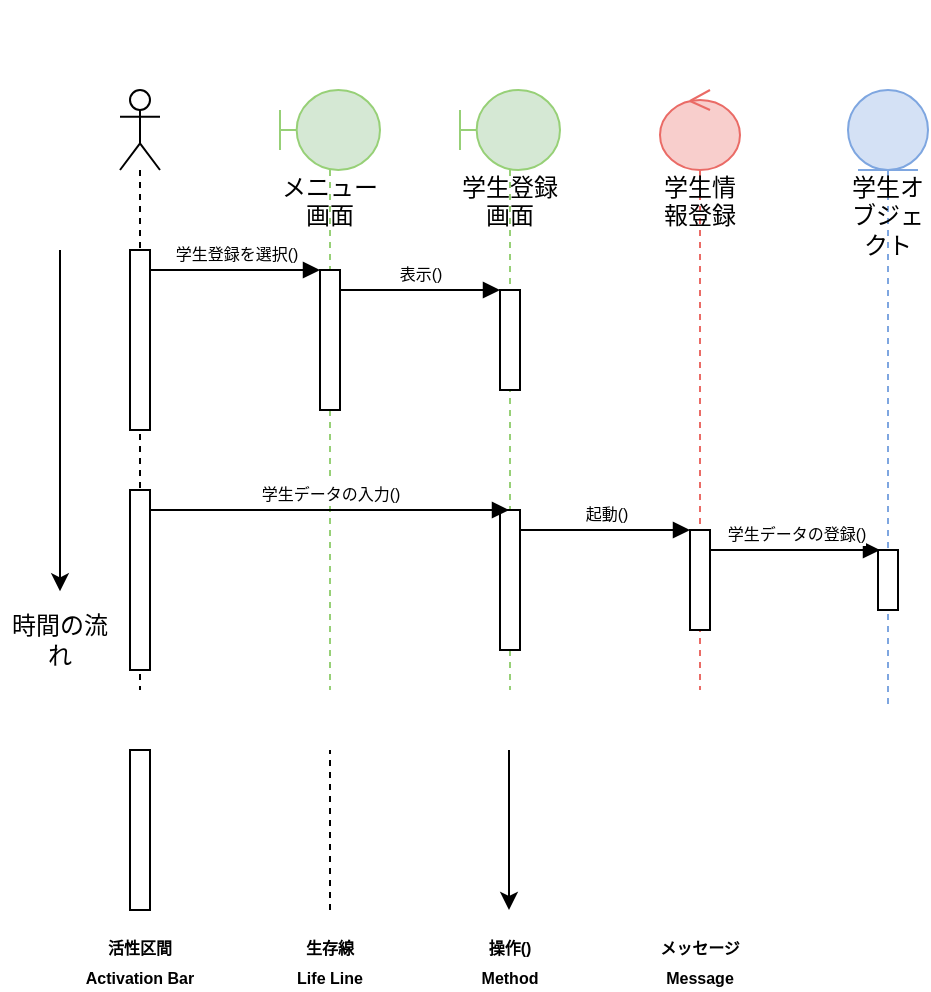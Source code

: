 <mxfile>
    <diagram id="AF6h4KZf77uVoIZUKbMl" name="ページ1">
        <mxGraphModel dx="1233" dy="1588" grid="1" gridSize="10" guides="1" tooltips="1" connect="1" arrows="1" fold="1" page="1" pageScale="1" pageWidth="827" pageHeight="1169" math="0" shadow="0">
            <root>
                <mxCell id="0"/>
                <mxCell id="1" parent="0"/>
                <mxCell id="R0PC5x6vS80_OUpeGfGb-8" value="&lt;div&gt;&lt;font style=&quot;font-size: 6px;&quot;&gt;&lt;br&gt;&lt;/font&gt;&lt;/div&gt;&lt;div&gt;&lt;font style=&quot;font-size: 6px;&quot;&gt;&lt;br&gt;&lt;/font&gt;&lt;/div&gt;&lt;div&gt;&lt;font style=&quot;font-size: 6px;&quot;&gt;&lt;br&gt;&lt;/font&gt;&lt;/div&gt;&lt;div&gt;&lt;font style=&quot;font-size: 8px;&quot;&gt;&lt;br&gt;&lt;/font&gt;&lt;/div&gt;&lt;div&gt;&lt;font style=&quot;font-size: 8px;&quot;&gt;&lt;br&gt;&lt;/font&gt;&lt;/div&gt;&lt;font style=&quot;font-size: 12px;&quot;&gt;メニュー画面&lt;/font&gt;" style="shape=umlLifeline;perimeter=lifelinePerimeter;whiteSpace=wrap;html=1;container=1;dropTarget=0;collapsible=0;recursiveResize=0;outlineConnect=0;portConstraint=eastwest;newEdgeStyle={&quot;curved&quot;:0,&quot;rounded&quot;:0};participant=umlBoundary;fillColor=#D5E8D4;strokeColor=#97D077;" vertex="1" parent="1">
                    <mxGeometry x="110" y="10" width="50" height="300" as="geometry"/>
                </mxCell>
                <mxCell id="R0PC5x6vS80_OUpeGfGb-14" value="" style="html=1;points=[[0,0,0,0,5],[0,1,0,0,-5],[1,0,0,0,5],[1,1,0,0,-5]];perimeter=orthogonalPerimeter;outlineConnect=0;targetShapes=umlLifeline;portConstraint=eastwest;newEdgeStyle={&quot;curved&quot;:0,&quot;rounded&quot;:0};" vertex="1" parent="R0PC5x6vS80_OUpeGfGb-8">
                    <mxGeometry x="20" y="90" width="10" height="70" as="geometry"/>
                </mxCell>
                <mxCell id="R0PC5x6vS80_OUpeGfGb-5" value="" style="shape=umlLifeline;perimeter=lifelinePerimeter;whiteSpace=wrap;html=1;container=1;dropTarget=0;collapsible=0;recursiveResize=0;outlineConnect=0;portConstraint=eastwest;newEdgeStyle={&quot;curved&quot;:0,&quot;rounded&quot;:0};participant=umlActor;" vertex="1" parent="1">
                    <mxGeometry x="30" y="10" width="20" height="300" as="geometry"/>
                </mxCell>
                <mxCell id="R0PC5x6vS80_OUpeGfGb-6" value="" style="html=1;points=[[0,0,0,0,5],[0,1,0,0,-5],[1,0,0,0,5],[1,1,0,0,-5]];perimeter=orthogonalPerimeter;outlineConnect=0;targetShapes=umlLifeline;portConstraint=eastwest;newEdgeStyle={&quot;curved&quot;:0,&quot;rounded&quot;:0};" vertex="1" parent="R0PC5x6vS80_OUpeGfGb-5">
                    <mxGeometry x="5" y="80" width="10" height="90" as="geometry"/>
                </mxCell>
                <mxCell id="R0PC5x6vS80_OUpeGfGb-24" value="" style="html=1;points=[[0,0,0,0,5],[0,1,0,0,-5],[1,0,0,0,5],[1,1,0,0,-5]];perimeter=orthogonalPerimeter;outlineConnect=0;targetShapes=umlLifeline;portConstraint=eastwest;newEdgeStyle={&quot;curved&quot;:0,&quot;rounded&quot;:0};" vertex="1" parent="R0PC5x6vS80_OUpeGfGb-5">
                    <mxGeometry x="5" y="200" width="10" height="90" as="geometry"/>
                </mxCell>
                <mxCell id="R0PC5x6vS80_OUpeGfGb-7" value="&lt;div&gt;&lt;br&gt;&lt;/div&gt;&lt;div&gt;&lt;br&gt;&lt;/div&gt;&lt;div&gt;&lt;br&gt;&lt;/div&gt;&lt;div&gt;&lt;br&gt;&lt;/div&gt;&lt;div&gt;&lt;br&gt;&lt;/div&gt;&lt;div&gt;学生登録画面&lt;/div&gt;" style="shape=umlLifeline;perimeter=lifelinePerimeter;whiteSpace=wrap;html=1;container=1;dropTarget=0;collapsible=0;recursiveResize=0;outlineConnect=0;portConstraint=eastwest;newEdgeStyle={&quot;curved&quot;:0,&quot;rounded&quot;:0};participant=umlBoundary;fillColor=#D5E8D4;strokeColor=#97D077;" vertex="1" parent="1">
                    <mxGeometry x="200" y="10" width="50" height="300" as="geometry"/>
                </mxCell>
                <mxCell id="R0PC5x6vS80_OUpeGfGb-22" value="" style="html=1;points=[[0,0,0,0,5],[0,1,0,0,-5],[1,0,0,0,5],[1,1,0,0,-5]];perimeter=orthogonalPerimeter;outlineConnect=0;targetShapes=umlLifeline;portConstraint=eastwest;newEdgeStyle={&quot;curved&quot;:0,&quot;rounded&quot;:0};" vertex="1" parent="R0PC5x6vS80_OUpeGfGb-7">
                    <mxGeometry x="20" y="100" width="10" height="50" as="geometry"/>
                </mxCell>
                <mxCell id="R0PC5x6vS80_OUpeGfGb-25" value="" style="html=1;points=[[0,0,0,0,5],[0,1,0,0,-5],[1,0,0,0,5],[1,1,0,0,-5]];perimeter=orthogonalPerimeter;outlineConnect=0;targetShapes=umlLifeline;portConstraint=eastwest;newEdgeStyle={&quot;curved&quot;:0,&quot;rounded&quot;:0};" vertex="1" parent="R0PC5x6vS80_OUpeGfGb-7">
                    <mxGeometry x="20" y="210" width="10" height="70" as="geometry"/>
                </mxCell>
                <mxCell id="R0PC5x6vS80_OUpeGfGb-9" value="&lt;div&gt;&lt;br&gt;&lt;/div&gt;&lt;div&gt;&lt;br&gt;&lt;/div&gt;&lt;div&gt;&lt;br&gt;&lt;/div&gt;&lt;div&gt;　&lt;/div&gt;&lt;div&gt;&lt;br&gt;&lt;/div&gt;&lt;div&gt;学生情報登録&lt;/div&gt;" style="shape=umlLifeline;perimeter=lifelinePerimeter;whiteSpace=wrap;html=1;container=1;dropTarget=0;collapsible=0;recursiveResize=0;outlineConnect=0;portConstraint=eastwest;newEdgeStyle={&quot;curved&quot;:0,&quot;rounded&quot;:0};participant=umlControl;fillColor=#F8CECC;strokeColor=#EA6B66;" vertex="1" parent="1">
                    <mxGeometry x="300" y="10" width="40" height="300" as="geometry"/>
                </mxCell>
                <mxCell id="R0PC5x6vS80_OUpeGfGb-27" value="" style="html=1;points=[[0,0,0,0,5],[0,1,0,0,-5],[1,0,0,0,5],[1,1,0,0,-5]];perimeter=orthogonalPerimeter;outlineConnect=0;targetShapes=umlLifeline;portConstraint=eastwest;newEdgeStyle={&quot;curved&quot;:0,&quot;rounded&quot;:0};" vertex="1" parent="R0PC5x6vS80_OUpeGfGb-9">
                    <mxGeometry x="15" y="220" width="10" height="50" as="geometry"/>
                </mxCell>
                <mxCell id="R0PC5x6vS80_OUpeGfGb-10" value="&lt;div&gt;&lt;br&gt;&lt;/div&gt;&lt;div&gt;&lt;br&gt;&lt;/div&gt;&lt;div&gt;&lt;br&gt;&lt;/div&gt;&lt;div&gt;&lt;br&gt;&lt;/div&gt;&lt;div&gt;&lt;br&gt;&lt;/div&gt;&lt;div&gt;&lt;br&gt;&lt;/div&gt;学生オブジェクト" style="shape=umlLifeline;perimeter=lifelinePerimeter;whiteSpace=wrap;html=1;container=1;dropTarget=0;collapsible=0;recursiveResize=0;outlineConnect=0;portConstraint=eastwest;newEdgeStyle={&quot;curved&quot;:0,&quot;rounded&quot;:0};participant=umlEntity;fillColor=#D4E1F5;strokeColor=#7EA6E0;" vertex="1" parent="1">
                    <mxGeometry x="394" y="10" width="40" height="310" as="geometry"/>
                </mxCell>
                <mxCell id="R0PC5x6vS80_OUpeGfGb-29" value="" style="html=1;points=[[0,0,0,0,5],[0,1,0,0,-5],[1,0,0,0,5],[1,1,0,0,-5]];perimeter=orthogonalPerimeter;outlineConnect=0;targetShapes=umlLifeline;portConstraint=eastwest;newEdgeStyle={&quot;curved&quot;:0,&quot;rounded&quot;:0};direction=west;" vertex="1" parent="R0PC5x6vS80_OUpeGfGb-10">
                    <mxGeometry x="15" y="230" width="10" height="30" as="geometry"/>
                </mxCell>
                <mxCell id="R0PC5x6vS80_OUpeGfGb-12" value="&lt;b&gt;&lt;font style=&quot;font-size: 8px;&quot;&gt;活性区間&lt;/font&gt;&lt;/b&gt;&lt;div&gt;&lt;b&gt;&lt;font style=&quot;font-size: 8px;&quot;&gt;Activation Bar&lt;/font&gt;&lt;/b&gt;&lt;/div&gt;" style="text;html=1;align=center;verticalAlign=middle;whiteSpace=wrap;rounded=0;" vertex="1" parent="1">
                    <mxGeometry x="-5" y="430" width="90" height="30" as="geometry"/>
                </mxCell>
                <mxCell id="R0PC5x6vS80_OUpeGfGb-13" value="&lt;font style=&quot;font-size: 8px;&quot;&gt;&lt;b&gt;生存線&lt;/b&gt;&lt;/font&gt;&lt;div&gt;&lt;font style=&quot;font-size: 8px;&quot;&gt;&lt;b&gt;Life Line&lt;/b&gt;&lt;/font&gt;&lt;/div&gt;" style="text;html=1;align=center;verticalAlign=middle;whiteSpace=wrap;rounded=0;" vertex="1" parent="1">
                    <mxGeometry x="105" y="430" width="60" height="30" as="geometry"/>
                </mxCell>
                <mxCell id="R0PC5x6vS80_OUpeGfGb-15" value="&lt;font style=&quot;font-size: 8px;&quot;&gt;学生登録を選択()&lt;/font&gt;" style="html=1;verticalAlign=bottom;endArrow=block;curved=0;rounded=0;" edge="1" parent="1" source="R0PC5x6vS80_OUpeGfGb-6">
                    <mxGeometry width="80" relative="1" as="geometry">
                        <mxPoint x="50" y="100" as="sourcePoint"/>
                        <mxPoint x="130" y="100" as="targetPoint"/>
                    </mxGeometry>
                </mxCell>
                <mxCell id="R0PC5x6vS80_OUpeGfGb-11" value="" style="html=1;points=[[0,0,0,0,5],[0,1,0,0,-5],[1,0,0,0,5],[1,1,0,0,-5]];perimeter=orthogonalPerimeter;outlineConnect=0;targetShapes=umlLifeline;portConstraint=eastwest;newEdgeStyle={&quot;curved&quot;:0,&quot;rounded&quot;:0};" vertex="1" parent="1">
                    <mxGeometry x="35" y="340" width="10" height="80" as="geometry"/>
                </mxCell>
                <mxCell id="R0PC5x6vS80_OUpeGfGb-17" value="" style="endArrow=none;dashed=1;html=1;rounded=0;" edge="1" parent="1">
                    <mxGeometry width="50" height="50" relative="1" as="geometry">
                        <mxPoint x="135" y="420" as="sourcePoint"/>
                        <mxPoint x="135" y="340" as="targetPoint"/>
                    </mxGeometry>
                </mxCell>
                <mxCell id="R0PC5x6vS80_OUpeGfGb-18" value="" style="endArrow=classic;html=1;rounded=0;" edge="1" parent="1">
                    <mxGeometry width="50" height="50" relative="1" as="geometry">
                        <mxPoint x="224.5" y="340" as="sourcePoint"/>
                        <mxPoint x="224.5" y="420" as="targetPoint"/>
                    </mxGeometry>
                </mxCell>
                <mxCell id="R0PC5x6vS80_OUpeGfGb-19" value="&lt;b&gt;&lt;font style=&quot;font-size: 8px;&quot;&gt;操作()&lt;/font&gt;&lt;/b&gt;&lt;div&gt;&lt;b&gt;&lt;font style=&quot;font-size: 8px;&quot;&gt;Method&lt;/font&gt;&lt;/b&gt;&lt;/div&gt;" style="text;html=1;align=center;verticalAlign=middle;whiteSpace=wrap;rounded=0;" vertex="1" parent="1">
                    <mxGeometry x="195" y="430" width="60" height="30" as="geometry"/>
                </mxCell>
                <mxCell id="R0PC5x6vS80_OUpeGfGb-20" value="" style="endArrow=classic;html=1;rounded=0;" edge="1" parent="1">
                    <mxGeometry width="50" height="50" relative="1" as="geometry">
                        <mxPoint y="90" as="sourcePoint"/>
                        <mxPoint y="260.667" as="targetPoint"/>
                    </mxGeometry>
                </mxCell>
                <mxCell id="R0PC5x6vS80_OUpeGfGb-21" value="時間の流れ" style="text;html=1;align=center;verticalAlign=middle;whiteSpace=wrap;rounded=0;" vertex="1" parent="1">
                    <mxGeometry x="-30" y="270" width="60" height="30" as="geometry"/>
                </mxCell>
                <mxCell id="R0PC5x6vS80_OUpeGfGb-23" value="&lt;font style=&quot;font-size: 8px;&quot;&gt;表示()&lt;/font&gt;" style="html=1;verticalAlign=bottom;endArrow=block;curved=0;rounded=0;" edge="1" parent="1">
                    <mxGeometry width="80" relative="1" as="geometry">
                        <mxPoint x="140" y="110" as="sourcePoint"/>
                        <mxPoint x="220" y="110" as="targetPoint"/>
                    </mxGeometry>
                </mxCell>
                <mxCell id="R0PC5x6vS80_OUpeGfGb-26" value="&lt;font style=&quot;font-size: 8px;&quot;&gt;学生データの入力()&lt;/font&gt;" style="html=1;verticalAlign=bottom;endArrow=block;curved=0;rounded=0;" edge="1" parent="1" target="R0PC5x6vS80_OUpeGfGb-7">
                    <mxGeometry width="80" relative="1" as="geometry">
                        <mxPoint x="45" y="220" as="sourcePoint"/>
                        <mxPoint x="125" y="220" as="targetPoint"/>
                    </mxGeometry>
                </mxCell>
                <mxCell id="R0PC5x6vS80_OUpeGfGb-28" value="&lt;font style=&quot;font-size: 8px;&quot;&gt;起動()&lt;/font&gt;" style="html=1;verticalAlign=bottom;endArrow=block;curved=0;rounded=0;" edge="1" parent="1" target="R0PC5x6vS80_OUpeGfGb-27">
                    <mxGeometry width="80" relative="1" as="geometry">
                        <mxPoint x="230" y="230" as="sourcePoint"/>
                        <mxPoint x="310" y="230" as="targetPoint"/>
                    </mxGeometry>
                </mxCell>
                <mxCell id="R0PC5x6vS80_OUpeGfGb-30" value="&lt;font style=&quot;font-size: 8px;&quot;&gt;学生データの登録()&lt;/font&gt;" style="html=1;verticalAlign=bottom;endArrow=block;curved=0;rounded=0;" edge="1" parent="1" source="R0PC5x6vS80_OUpeGfGb-27">
                    <mxGeometry width="80" relative="1" as="geometry">
                        <mxPoint x="330" y="240" as="sourcePoint"/>
                        <mxPoint x="410" y="240" as="targetPoint"/>
                    </mxGeometry>
                </mxCell>
                <mxCell id="R0PC5x6vS80_OUpeGfGb-31" value="&lt;font style=&quot;font-size: 8px;&quot;&gt;&lt;b&gt;メッセージ&lt;/b&gt;&lt;/font&gt;&lt;div&gt;&lt;font style=&quot;font-size: 8px;&quot;&gt;&lt;b&gt;Message&lt;/b&gt;&lt;/font&gt;&lt;/div&gt;" style="text;html=1;align=center;verticalAlign=middle;whiteSpace=wrap;rounded=0;" vertex="1" parent="1">
                    <mxGeometry x="270" y="430" width="100" height="30" as="geometry"/>
                </mxCell>
            </root>
        </mxGraphModel>
    </diagram>
</mxfile>